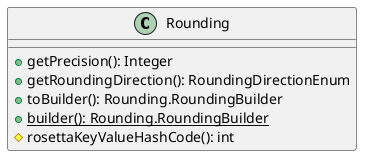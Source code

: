 @startuml

    class Rounding [[Rounding.html]] {
        +getPrecision(): Integer
        +getRoundingDirection(): RoundingDirectionEnum
        +toBuilder(): Rounding.RoundingBuilder
        {static} +builder(): Rounding.RoundingBuilder
        #rosettaKeyValueHashCode(): int
    }

@enduml
